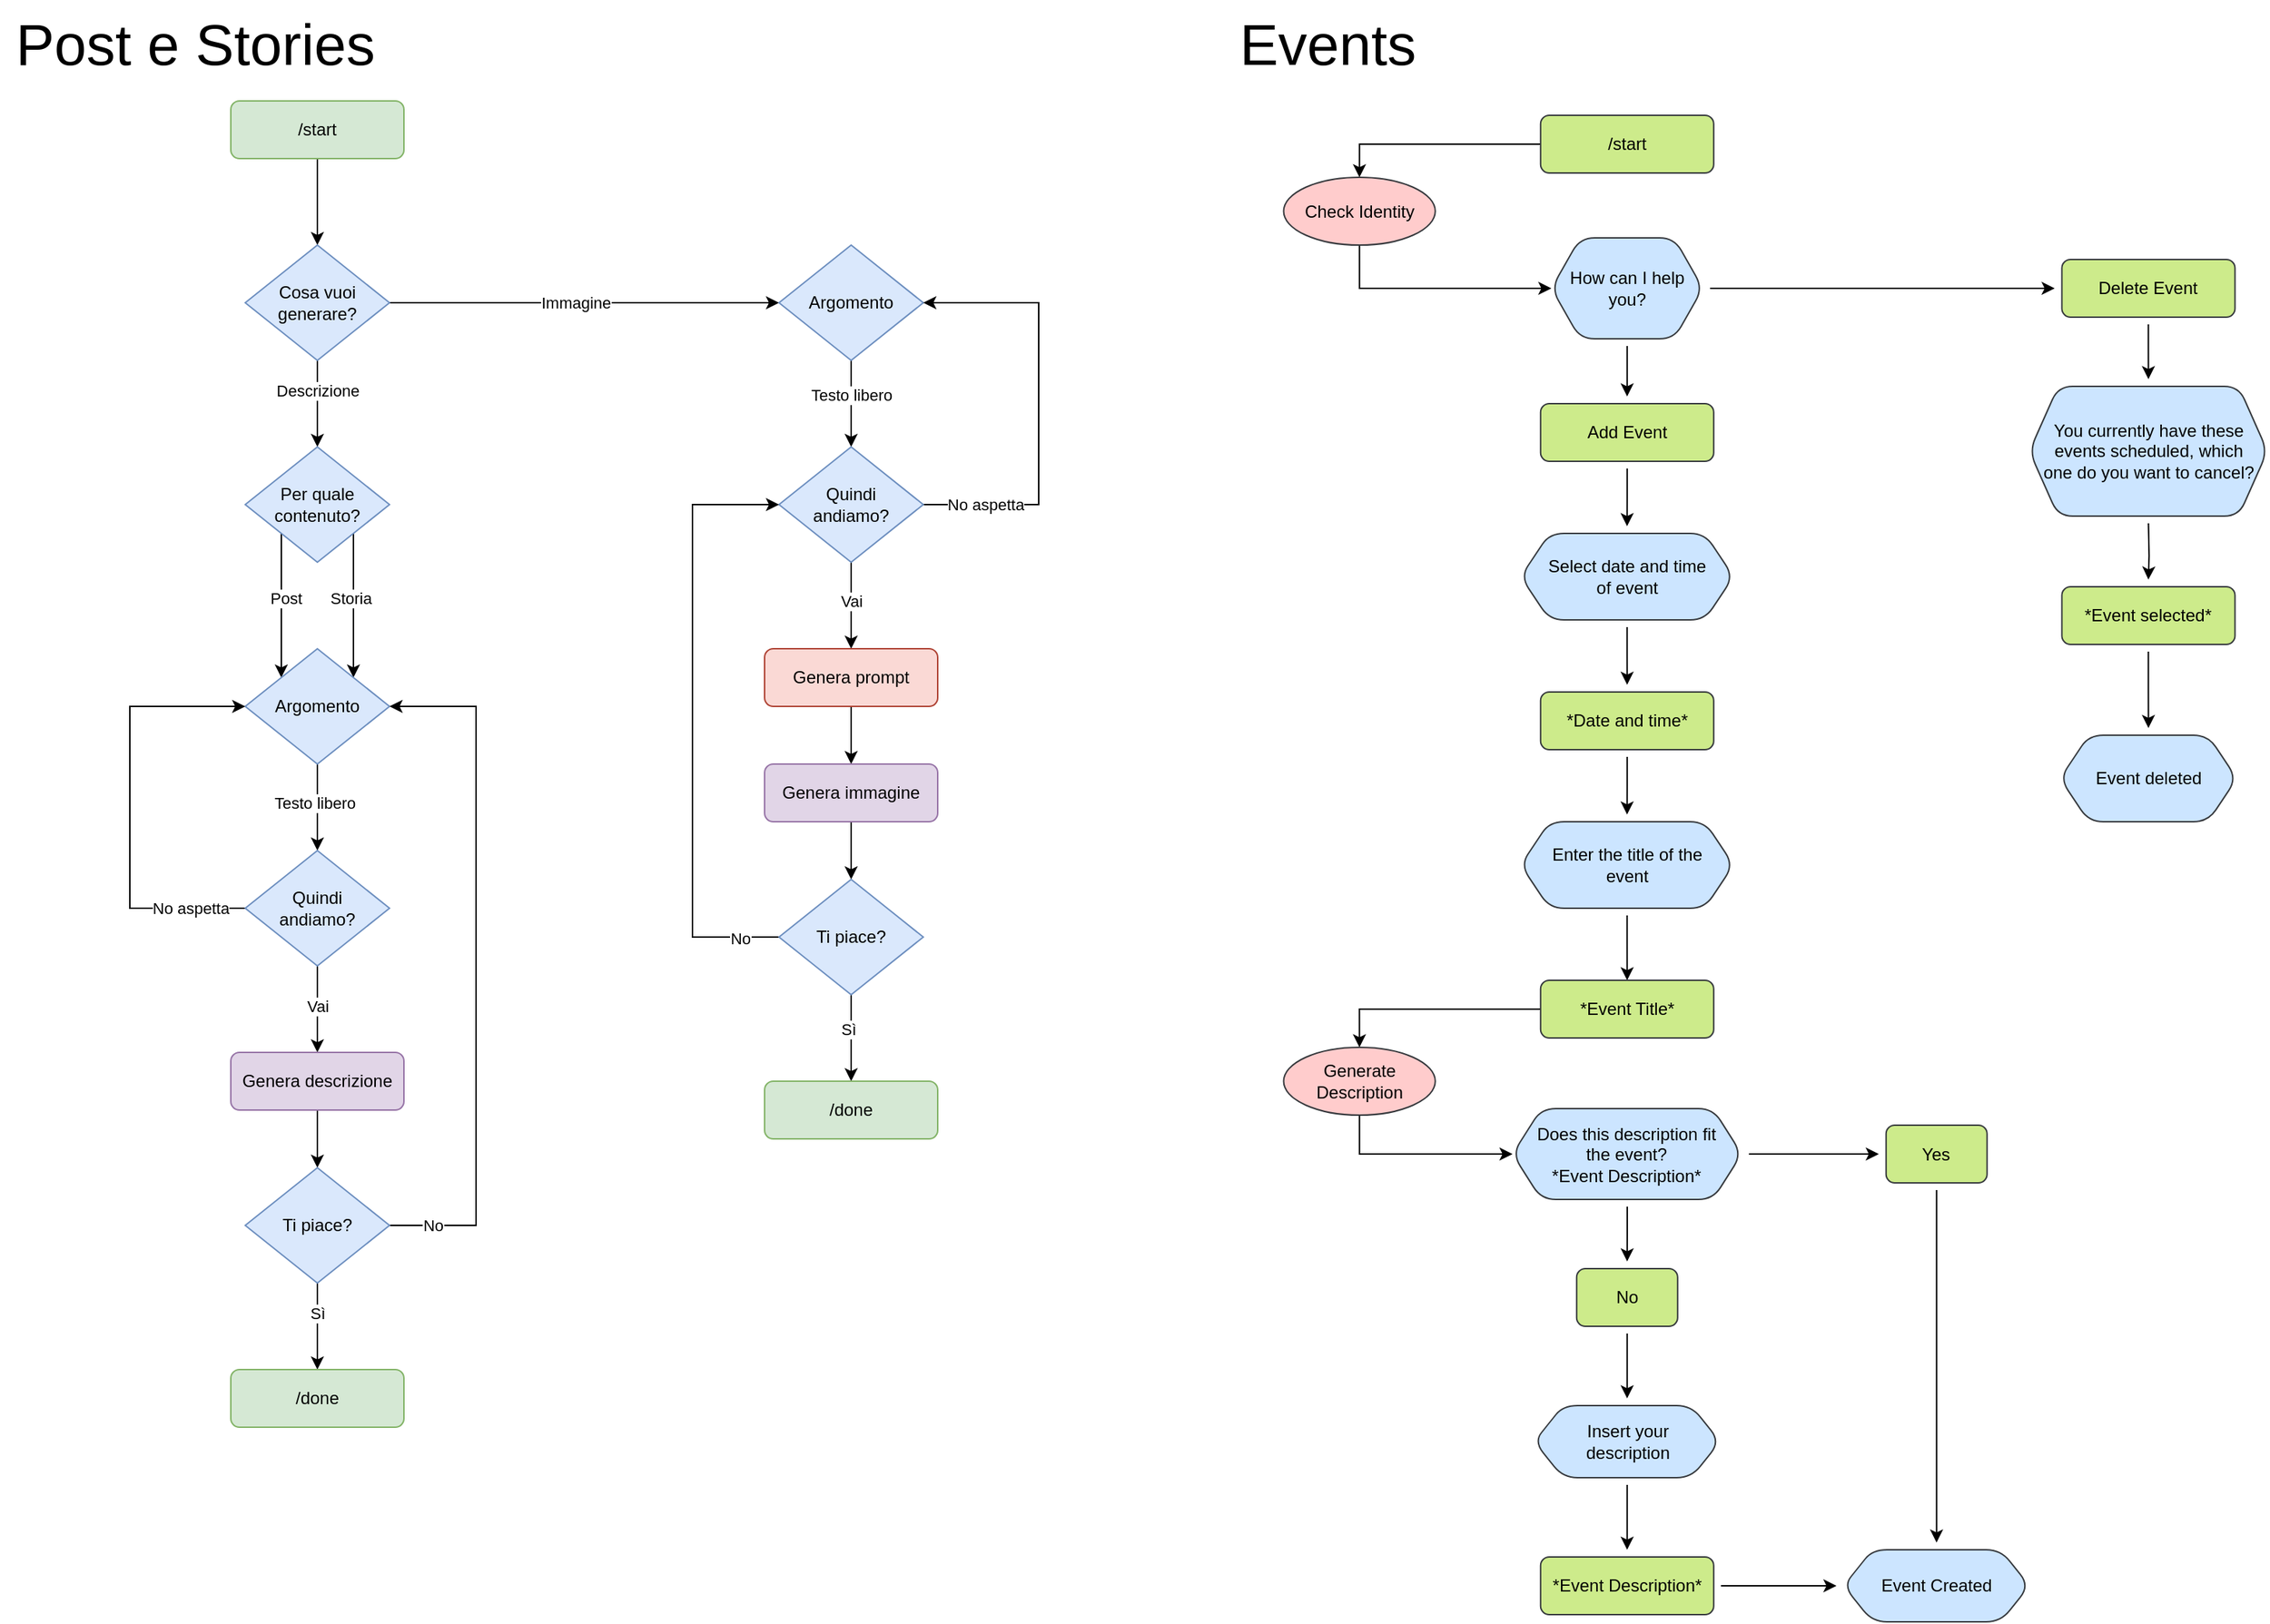 <mxfile version="22.0.3" type="device">
  <diagram id="C5RBs43oDa-KdzZeNtuy" name="Page-1">
    <mxGraphModel dx="2600" dy="1653" grid="1" gridSize="10" guides="1" tooltips="1" connect="1" arrows="1" fold="1" page="1" pageScale="1" pageWidth="827" pageHeight="1169" math="0" shadow="0">
      <root>
        <mxCell id="WIyWlLk6GJQsqaUBKTNV-0" />
        <mxCell id="WIyWlLk6GJQsqaUBKTNV-1" parent="WIyWlLk6GJQsqaUBKTNV-0" />
        <mxCell id="qJ55KxAOVfGeLWlhkWv6-21" style="edgeStyle=orthogonalEdgeStyle;rounded=0;orthogonalLoop=1;jettySize=auto;html=1;entryX=0.5;entryY=0;entryDx=0;entryDy=0;" parent="WIyWlLk6GJQsqaUBKTNV-1" source="WIyWlLk6GJQsqaUBKTNV-3" target="WIyWlLk6GJQsqaUBKTNV-6" edge="1">
          <mxGeometry relative="1" as="geometry" />
        </mxCell>
        <mxCell id="WIyWlLk6GJQsqaUBKTNV-3" value="&lt;font color=&quot;#000000&quot;&gt;/start&lt;/font&gt;" style="rounded=1;whiteSpace=wrap;html=1;fontSize=12;glass=0;strokeWidth=1;shadow=0;fillColor=#d5e8d4;strokeColor=#82b366;" parent="WIyWlLk6GJQsqaUBKTNV-1" vertex="1">
          <mxGeometry x="160" y="80" width="120" height="40" as="geometry" />
        </mxCell>
        <mxCell id="qJ55KxAOVfGeLWlhkWv6-23" style="edgeStyle=orthogonalEdgeStyle;rounded=0;orthogonalLoop=1;jettySize=auto;html=1;entryX=0.5;entryY=0;entryDx=0;entryDy=0;" parent="WIyWlLk6GJQsqaUBKTNV-1" source="WIyWlLk6GJQsqaUBKTNV-6" target="WIyWlLk6GJQsqaUBKTNV-10" edge="1">
          <mxGeometry relative="1" as="geometry" />
        </mxCell>
        <mxCell id="qJ55KxAOVfGeLWlhkWv6-26" value="Descrizione" style="edgeLabel;html=1;align=center;verticalAlign=middle;resizable=0;points=[];" parent="qJ55KxAOVfGeLWlhkWv6-23" vertex="1" connectable="0">
          <mxGeometry x="-0.31" y="-2" relative="1" as="geometry">
            <mxPoint x="2" as="offset" />
          </mxGeometry>
        </mxCell>
        <mxCell id="qJ55KxAOVfGeLWlhkWv6-24" style="edgeStyle=orthogonalEdgeStyle;rounded=0;orthogonalLoop=1;jettySize=auto;html=1;entryX=0;entryY=0.5;entryDx=0;entryDy=0;" parent="WIyWlLk6GJQsqaUBKTNV-1" source="WIyWlLk6GJQsqaUBKTNV-6" target="qJ55KxAOVfGeLWlhkWv6-35" edge="1">
          <mxGeometry relative="1" as="geometry">
            <mxPoint x="320" y="220" as="targetPoint" />
            <Array as="points">
              <mxPoint x="450" y="220" />
            </Array>
          </mxGeometry>
        </mxCell>
        <mxCell id="qJ55KxAOVfGeLWlhkWv6-27" value="Immagine" style="edgeLabel;html=1;align=center;verticalAlign=middle;resizable=0;points=[];" parent="qJ55KxAOVfGeLWlhkWv6-24" vertex="1" connectable="0">
          <mxGeometry x="0.104" y="2" relative="1" as="geometry">
            <mxPoint x="-20" y="2" as="offset" />
          </mxGeometry>
        </mxCell>
        <mxCell id="WIyWlLk6GJQsqaUBKTNV-6" value="&lt;font color=&quot;#000000&quot;&gt;Cosa vuoi generare?&lt;/font&gt;" style="rhombus;whiteSpace=wrap;html=1;shadow=0;fontFamily=Helvetica;fontSize=12;align=center;strokeWidth=1;spacing=6;spacingTop=0;fillColor=#dae8fc;strokeColor=#6c8ebf;" parent="WIyWlLk6GJQsqaUBKTNV-1" vertex="1">
          <mxGeometry x="170" y="180" width="100" height="80" as="geometry" />
        </mxCell>
        <mxCell id="qJ55KxAOVfGeLWlhkWv6-28" style="edgeStyle=orthogonalEdgeStyle;rounded=0;orthogonalLoop=1;jettySize=auto;html=1;exitX=0;exitY=1;exitDx=0;exitDy=0;entryX=0;entryY=0;entryDx=0;entryDy=0;" parent="WIyWlLk6GJQsqaUBKTNV-1" source="WIyWlLk6GJQsqaUBKTNV-10" target="qJ55KxAOVfGeLWlhkWv6-0" edge="1">
          <mxGeometry relative="1" as="geometry" />
        </mxCell>
        <mxCell id="qJ55KxAOVfGeLWlhkWv6-30" value="Post" style="edgeLabel;html=1;align=center;verticalAlign=middle;resizable=0;points=[];" parent="qJ55KxAOVfGeLWlhkWv6-28" vertex="1" connectable="0">
          <mxGeometry x="-0.104" y="3" relative="1" as="geometry">
            <mxPoint as="offset" />
          </mxGeometry>
        </mxCell>
        <mxCell id="qJ55KxAOVfGeLWlhkWv6-29" style="edgeStyle=orthogonalEdgeStyle;rounded=0;orthogonalLoop=1;jettySize=auto;html=1;exitX=1;exitY=1;exitDx=0;exitDy=0;entryX=1;entryY=0;entryDx=0;entryDy=0;" parent="WIyWlLk6GJQsqaUBKTNV-1" source="WIyWlLk6GJQsqaUBKTNV-10" target="qJ55KxAOVfGeLWlhkWv6-0" edge="1">
          <mxGeometry relative="1" as="geometry" />
        </mxCell>
        <mxCell id="qJ55KxAOVfGeLWlhkWv6-31" value="Storia" style="edgeLabel;html=1;align=center;verticalAlign=middle;resizable=0;points=[];" parent="qJ55KxAOVfGeLWlhkWv6-29" vertex="1" connectable="0">
          <mxGeometry x="-0.104" y="-2" relative="1" as="geometry">
            <mxPoint as="offset" />
          </mxGeometry>
        </mxCell>
        <mxCell id="WIyWlLk6GJQsqaUBKTNV-10" value="&lt;font color=&quot;#000000&quot;&gt;Per quale contenuto?&lt;/font&gt;" style="rhombus;whiteSpace=wrap;html=1;shadow=0;fontFamily=Helvetica;fontSize=12;align=center;strokeWidth=1;spacing=6;spacingTop=0;fillColor=#dae8fc;strokeColor=#6c8ebf;" parent="WIyWlLk6GJQsqaUBKTNV-1" vertex="1">
          <mxGeometry x="170" y="320" width="100" height="80" as="geometry" />
        </mxCell>
        <mxCell id="qJ55KxAOVfGeLWlhkWv6-2" style="edgeStyle=orthogonalEdgeStyle;rounded=0;orthogonalLoop=1;jettySize=auto;html=1;entryX=0.5;entryY=0;entryDx=0;entryDy=0;" parent="WIyWlLk6GJQsqaUBKTNV-1" source="qJ55KxAOVfGeLWlhkWv6-0" target="qJ55KxAOVfGeLWlhkWv6-1" edge="1">
          <mxGeometry relative="1" as="geometry" />
        </mxCell>
        <mxCell id="qJ55KxAOVfGeLWlhkWv6-3" value="Testo libero" style="edgeLabel;html=1;align=center;verticalAlign=middle;resizable=0;points=[];" parent="qJ55KxAOVfGeLWlhkWv6-2" vertex="1" connectable="0">
          <mxGeometry x="-0.097" y="-2" relative="1" as="geometry">
            <mxPoint as="offset" />
          </mxGeometry>
        </mxCell>
        <mxCell id="qJ55KxAOVfGeLWlhkWv6-0" value="&lt;font color=&quot;#000000&quot;&gt;Argomento&lt;/font&gt;" style="rhombus;whiteSpace=wrap;html=1;shadow=0;fontFamily=Helvetica;fontSize=12;align=center;strokeWidth=1;spacing=6;spacingTop=0;fillColor=#dae8fc;strokeColor=#6c8ebf;spacingBottom=0;" parent="WIyWlLk6GJQsqaUBKTNV-1" vertex="1">
          <mxGeometry x="170" y="460" width="100" height="80" as="geometry" />
        </mxCell>
        <mxCell id="qJ55KxAOVfGeLWlhkWv6-8" value="" style="edgeStyle=orthogonalEdgeStyle;rounded=0;orthogonalLoop=1;jettySize=auto;html=1;" parent="WIyWlLk6GJQsqaUBKTNV-1" source="qJ55KxAOVfGeLWlhkWv6-1" target="qJ55KxAOVfGeLWlhkWv6-7" edge="1">
          <mxGeometry relative="1" as="geometry" />
        </mxCell>
        <mxCell id="qJ55KxAOVfGeLWlhkWv6-18" value="Vai" style="edgeLabel;html=1;align=center;verticalAlign=middle;resizable=0;points=[];" parent="qJ55KxAOVfGeLWlhkWv6-8" vertex="1" connectable="0">
          <mxGeometry x="-0.076" y="2" relative="1" as="geometry">
            <mxPoint x="-2" as="offset" />
          </mxGeometry>
        </mxCell>
        <mxCell id="qJ55KxAOVfGeLWlhkWv6-19" style="edgeStyle=orthogonalEdgeStyle;rounded=0;orthogonalLoop=1;jettySize=auto;html=1;entryX=0;entryY=0.5;entryDx=0;entryDy=0;" parent="WIyWlLk6GJQsqaUBKTNV-1" source="qJ55KxAOVfGeLWlhkWv6-1" target="qJ55KxAOVfGeLWlhkWv6-0" edge="1">
          <mxGeometry relative="1" as="geometry">
            <mxPoint x="170" y="480" as="targetPoint" />
            <Array as="points">
              <mxPoint x="90" y="640" />
              <mxPoint x="90" y="500" />
            </Array>
          </mxGeometry>
        </mxCell>
        <mxCell id="qJ55KxAOVfGeLWlhkWv6-20" value="No aspetta" style="edgeLabel;html=1;align=center;verticalAlign=middle;resizable=0;points=[];" parent="qJ55KxAOVfGeLWlhkWv6-19" vertex="1" connectable="0">
          <mxGeometry x="-0.692" relative="1" as="geometry">
            <mxPoint x="8" as="offset" />
          </mxGeometry>
        </mxCell>
        <mxCell id="qJ55KxAOVfGeLWlhkWv6-1" value="&lt;font color=&quot;#000000&quot;&gt;Quindi andiamo?&lt;/font&gt;" style="rhombus;whiteSpace=wrap;html=1;shadow=0;fontFamily=Helvetica;fontSize=12;align=center;strokeWidth=1;spacing=6;spacingTop=0;fillColor=#dae8fc;strokeColor=#6c8ebf;" parent="WIyWlLk6GJQsqaUBKTNV-1" vertex="1">
          <mxGeometry x="170" y="600" width="100" height="80" as="geometry" />
        </mxCell>
        <mxCell id="qJ55KxAOVfGeLWlhkWv6-10" value="" style="edgeStyle=orthogonalEdgeStyle;rounded=0;orthogonalLoop=1;jettySize=auto;html=1;entryX=0.5;entryY=0;entryDx=0;entryDy=0;entryPerimeter=0;" parent="WIyWlLk6GJQsqaUBKTNV-1" source="qJ55KxAOVfGeLWlhkWv6-7" target="qJ55KxAOVfGeLWlhkWv6-11" edge="1">
          <mxGeometry relative="1" as="geometry">
            <mxPoint x="220" y="875" as="targetPoint" />
          </mxGeometry>
        </mxCell>
        <mxCell id="qJ55KxAOVfGeLWlhkWv6-7" value="&lt;font style=&quot;&quot; color=&quot;#000000&quot;&gt;Genera descrizione&lt;/font&gt;" style="rounded=1;whiteSpace=wrap;html=1;shadow=0;strokeWidth=1;spacing=6;spacingTop=0;fillColor=#e1d5e7;strokeColor=#9673a6;" parent="WIyWlLk6GJQsqaUBKTNV-1" vertex="1">
          <mxGeometry x="160" y="740" width="120" height="40" as="geometry" />
        </mxCell>
        <mxCell id="qJ55KxAOVfGeLWlhkWv6-15" value="" style="edgeStyle=orthogonalEdgeStyle;rounded=0;orthogonalLoop=1;jettySize=auto;html=1;entryX=0.5;entryY=0;entryDx=0;entryDy=0;" parent="WIyWlLk6GJQsqaUBKTNV-1" source="qJ55KxAOVfGeLWlhkWv6-11" target="qJ55KxAOVfGeLWlhkWv6-16" edge="1">
          <mxGeometry relative="1" as="geometry">
            <mxPoint x="220" y="1050" as="targetPoint" />
          </mxGeometry>
        </mxCell>
        <mxCell id="qJ55KxAOVfGeLWlhkWv6-17" value="Sì" style="edgeLabel;html=1;align=center;verticalAlign=middle;resizable=0;points=[];" parent="qJ55KxAOVfGeLWlhkWv6-15" vertex="1" connectable="0">
          <mxGeometry x="-0.297" relative="1" as="geometry">
            <mxPoint as="offset" />
          </mxGeometry>
        </mxCell>
        <mxCell id="qJ55KxAOVfGeLWlhkWv6-32" style="edgeStyle=orthogonalEdgeStyle;rounded=0;orthogonalLoop=1;jettySize=auto;html=1;entryX=1;entryY=0.5;entryDx=0;entryDy=0;" parent="WIyWlLk6GJQsqaUBKTNV-1" source="qJ55KxAOVfGeLWlhkWv6-11" target="qJ55KxAOVfGeLWlhkWv6-0" edge="1">
          <mxGeometry relative="1" as="geometry">
            <Array as="points">
              <mxPoint x="330" y="860" />
              <mxPoint x="330" y="500" />
            </Array>
          </mxGeometry>
        </mxCell>
        <mxCell id="qJ55KxAOVfGeLWlhkWv6-33" value="No" style="edgeLabel;html=1;align=center;verticalAlign=middle;resizable=0;points=[];" parent="qJ55KxAOVfGeLWlhkWv6-32" vertex="1" connectable="0">
          <mxGeometry x="-0.86" y="-1" relative="1" as="geometry">
            <mxPoint x="-4" y="-1" as="offset" />
          </mxGeometry>
        </mxCell>
        <mxCell id="qJ55KxAOVfGeLWlhkWv6-11" value="&lt;font color=&quot;#000000&quot;&gt;Ti piace?&lt;/font&gt;" style="rhombus;whiteSpace=wrap;html=1;shadow=0;fontFamily=Helvetica;fontSize=12;align=center;strokeWidth=1;spacing=6;spacingTop=0;fillColor=#dae8fc;strokeColor=#6c8ebf;" parent="WIyWlLk6GJQsqaUBKTNV-1" vertex="1">
          <mxGeometry x="170" y="820" width="100" height="80" as="geometry" />
        </mxCell>
        <mxCell id="qJ55KxAOVfGeLWlhkWv6-16" value="&lt;font color=&quot;#000000&quot;&gt;/done&lt;/font&gt;" style="rounded=1;whiteSpace=wrap;html=1;shadow=0;strokeWidth=1;spacing=6;spacingTop=0;fillColor=#d5e8d4;strokeColor=#82b366;" parent="WIyWlLk6GJQsqaUBKTNV-1" vertex="1">
          <mxGeometry x="160" y="960" width="120" height="40" as="geometry" />
        </mxCell>
        <mxCell id="qJ55KxAOVfGeLWlhkWv6-39" style="edgeStyle=orthogonalEdgeStyle;rounded=0;orthogonalLoop=1;jettySize=auto;html=1;entryX=0.5;entryY=0;entryDx=0;entryDy=0;" parent="WIyWlLk6GJQsqaUBKTNV-1" source="qJ55KxAOVfGeLWlhkWv6-35" target="qJ55KxAOVfGeLWlhkWv6-37" edge="1">
          <mxGeometry relative="1" as="geometry" />
        </mxCell>
        <mxCell id="qJ55KxAOVfGeLWlhkWv6-40" value="Testo libero" style="edgeLabel;html=1;align=center;verticalAlign=middle;resizable=0;points=[];" parent="qJ55KxAOVfGeLWlhkWv6-39" vertex="1" connectable="0">
          <mxGeometry x="-0.211" y="-4" relative="1" as="geometry">
            <mxPoint x="4" as="offset" />
          </mxGeometry>
        </mxCell>
        <mxCell id="qJ55KxAOVfGeLWlhkWv6-35" value="&lt;font color=&quot;#000000&quot;&gt;Argomento&lt;/font&gt;" style="rhombus;whiteSpace=wrap;html=1;shadow=0;fontFamily=Helvetica;fontSize=12;align=center;strokeWidth=1;spacing=6;spacingTop=0;fillColor=#dae8fc;strokeColor=#6c8ebf;" parent="WIyWlLk6GJQsqaUBKTNV-1" vertex="1">
          <mxGeometry x="540" y="180" width="100" height="80" as="geometry" />
        </mxCell>
        <mxCell id="qJ55KxAOVfGeLWlhkWv6-41" style="edgeStyle=orthogonalEdgeStyle;rounded=0;orthogonalLoop=1;jettySize=auto;html=1;entryX=0.5;entryY=0;entryDx=0;entryDy=0;labelBackgroundColor=none;" parent="WIyWlLk6GJQsqaUBKTNV-1" source="qJ55KxAOVfGeLWlhkWv6-37" target="qJ55KxAOVfGeLWlhkWv6-38" edge="1">
          <mxGeometry relative="1" as="geometry" />
        </mxCell>
        <mxCell id="qJ55KxAOVfGeLWlhkWv6-42" value="Vai" style="edgeLabel;html=1;align=center;verticalAlign=middle;resizable=0;points=[];" parent="qJ55KxAOVfGeLWlhkWv6-41" vertex="1" connectable="0">
          <mxGeometry x="-0.12" y="1" relative="1" as="geometry">
            <mxPoint x="-1" as="offset" />
          </mxGeometry>
        </mxCell>
        <mxCell id="qJ55KxAOVfGeLWlhkWv6-43" style="edgeStyle=orthogonalEdgeStyle;rounded=0;orthogonalLoop=1;jettySize=auto;html=1;entryX=1;entryY=0.5;entryDx=0;entryDy=0;exitX=1;exitY=0.5;exitDx=0;exitDy=0;" parent="WIyWlLk6GJQsqaUBKTNV-1" source="qJ55KxAOVfGeLWlhkWv6-37" target="qJ55KxAOVfGeLWlhkWv6-35" edge="1">
          <mxGeometry relative="1" as="geometry">
            <Array as="points">
              <mxPoint x="720" y="360" />
              <mxPoint x="720" y="220" />
            </Array>
          </mxGeometry>
        </mxCell>
        <mxCell id="qJ55KxAOVfGeLWlhkWv6-44" value="No aspetta" style="edgeLabel;html=1;align=center;verticalAlign=middle;resizable=0;points=[];" parent="qJ55KxAOVfGeLWlhkWv6-43" vertex="1" connectable="0">
          <mxGeometry x="-0.787" y="-2" relative="1" as="geometry">
            <mxPoint x="11" y="-2" as="offset" />
          </mxGeometry>
        </mxCell>
        <mxCell id="qJ55KxAOVfGeLWlhkWv6-37" value="&lt;font color=&quot;#000000&quot;&gt;Quindi andiamo?&lt;/font&gt;" style="rhombus;whiteSpace=wrap;html=1;shadow=0;fontFamily=Helvetica;fontSize=12;align=center;strokeWidth=1;spacing=6;spacingTop=0;fillColor=#dae8fc;strokeColor=#6c8ebf;" parent="WIyWlLk6GJQsqaUBKTNV-1" vertex="1">
          <mxGeometry x="540" y="320" width="100" height="80" as="geometry" />
        </mxCell>
        <mxCell id="qJ55KxAOVfGeLWlhkWv6-46" style="edgeStyle=orthogonalEdgeStyle;rounded=0;orthogonalLoop=1;jettySize=auto;html=1;entryX=0.5;entryY=0;entryDx=0;entryDy=0;" parent="WIyWlLk6GJQsqaUBKTNV-1" source="qJ55KxAOVfGeLWlhkWv6-38" target="qJ55KxAOVfGeLWlhkWv6-45" edge="1">
          <mxGeometry relative="1" as="geometry" />
        </mxCell>
        <mxCell id="qJ55KxAOVfGeLWlhkWv6-38" value="&lt;font color=&quot;#000000&quot;&gt;Genera prompt&lt;/font&gt;" style="rounded=1;whiteSpace=wrap;html=1;shadow=0;strokeWidth=1;spacing=6;spacingTop=0;fillColor=#fad9d5;strokeColor=#ae4132;" parent="WIyWlLk6GJQsqaUBKTNV-1" vertex="1">
          <mxGeometry x="530" y="460" width="120" height="40" as="geometry" />
        </mxCell>
        <mxCell id="qJ55KxAOVfGeLWlhkWv6-51" style="edgeStyle=orthogonalEdgeStyle;rounded=0;orthogonalLoop=1;jettySize=auto;html=1;" parent="WIyWlLk6GJQsqaUBKTNV-1" source="qJ55KxAOVfGeLWlhkWv6-45" target="qJ55KxAOVfGeLWlhkWv6-49" edge="1">
          <mxGeometry relative="1" as="geometry" />
        </mxCell>
        <mxCell id="qJ55KxAOVfGeLWlhkWv6-45" value="&lt;font color=&quot;#000000&quot;&gt;Genera immagine&lt;/font&gt;" style="rounded=1;whiteSpace=wrap;html=1;shadow=0;strokeWidth=1;spacing=6;spacingTop=0;fillColor=#e1d5e7;strokeColor=#9673a6;" parent="WIyWlLk6GJQsqaUBKTNV-1" vertex="1">
          <mxGeometry x="530" y="540" width="120" height="40" as="geometry" />
        </mxCell>
        <mxCell id="qJ55KxAOVfGeLWlhkWv6-52" style="edgeStyle=orthogonalEdgeStyle;rounded=0;orthogonalLoop=1;jettySize=auto;html=1;" parent="WIyWlLk6GJQsqaUBKTNV-1" source="qJ55KxAOVfGeLWlhkWv6-49" target="qJ55KxAOVfGeLWlhkWv6-50" edge="1">
          <mxGeometry relative="1" as="geometry" />
        </mxCell>
        <mxCell id="qJ55KxAOVfGeLWlhkWv6-53" value="Sì" style="edgeLabel;html=1;align=center;verticalAlign=middle;resizable=0;points=[];" parent="qJ55KxAOVfGeLWlhkWv6-52" vertex="1" connectable="0">
          <mxGeometry x="-0.2" y="-2" relative="1" as="geometry">
            <mxPoint as="offset" />
          </mxGeometry>
        </mxCell>
        <mxCell id="qJ55KxAOVfGeLWlhkWv6-56" style="edgeStyle=orthogonalEdgeStyle;rounded=0;orthogonalLoop=1;jettySize=auto;html=1;exitX=0;exitY=0.5;exitDx=0;exitDy=0;" parent="WIyWlLk6GJQsqaUBKTNV-1" source="qJ55KxAOVfGeLWlhkWv6-49" edge="1">
          <mxGeometry relative="1" as="geometry">
            <mxPoint x="565" y="660" as="sourcePoint" />
            <mxPoint x="540" y="360" as="targetPoint" />
            <Array as="points">
              <mxPoint x="480" y="660" />
              <mxPoint x="480" y="360" />
            </Array>
          </mxGeometry>
        </mxCell>
        <mxCell id="qJ55KxAOVfGeLWlhkWv6-57" value="No" style="edgeLabel;html=1;align=center;verticalAlign=middle;resizable=0;points=[];" parent="qJ55KxAOVfGeLWlhkWv6-56" vertex="1" connectable="0">
          <mxGeometry x="-0.869" y="1" relative="1" as="geometry">
            <mxPoint as="offset" />
          </mxGeometry>
        </mxCell>
        <mxCell id="qJ55KxAOVfGeLWlhkWv6-49" value="&lt;font color=&quot;#000000&quot;&gt;Ti piace?&lt;/font&gt;" style="rhombus;whiteSpace=wrap;html=1;shadow=0;fontFamily=Helvetica;fontSize=12;align=center;strokeWidth=1;spacing=6;spacingTop=0;fillColor=#dae8fc;strokeColor=#6c8ebf;" parent="WIyWlLk6GJQsqaUBKTNV-1" vertex="1">
          <mxGeometry x="540" y="620" width="100" height="80" as="geometry" />
        </mxCell>
        <mxCell id="qJ55KxAOVfGeLWlhkWv6-50" value="&lt;font color=&quot;#000000&quot;&gt;/done&lt;/font&gt;" style="rounded=1;whiteSpace=wrap;html=1;shadow=0;strokeWidth=1;spacing=6;spacingTop=0;fillColor=#d5e8d4;strokeColor=#82b366;" parent="WIyWlLk6GJQsqaUBKTNV-1" vertex="1">
          <mxGeometry x="530" y="760" width="120" height="40" as="geometry" />
        </mxCell>
        <mxCell id="T9v21feh1WhbZY_VNtWD-3" style="edgeStyle=orthogonalEdgeStyle;rounded=0;orthogonalLoop=1;jettySize=auto;html=1;fontFamily=Helvetica;fontSize=12;fontColor=default;" edge="1" parent="WIyWlLk6GJQsqaUBKTNV-1" source="lgyEKKEkJzjPW6BlRHmk-1" target="T9v21feh1WhbZY_VNtWD-0">
          <mxGeometry relative="1" as="geometry" />
        </mxCell>
        <mxCell id="lgyEKKEkJzjPW6BlRHmk-1" value="&lt;font color=&quot;#000000&quot;&gt;/start&lt;/font&gt;" style="rounded=1;whiteSpace=wrap;html=1;fontSize=12;glass=0;strokeWidth=1;shadow=0;fillColor=#cdeb8b;strokeColor=#36393d;" parent="WIyWlLk6GJQsqaUBKTNV-1" vertex="1">
          <mxGeometry x="1067.89" y="90" width="120" height="40" as="geometry" />
        </mxCell>
        <mxCell id="lgyEKKEkJzjPW6BlRHmk-46" value="&lt;font style=&quot;font-size: 40px;&quot;&gt;Post e Stories&lt;/font&gt;" style="text;html=1;align=center;verticalAlign=middle;resizable=0;points=[];autosize=1;fontSize=11;fontFamily=Helvetica;" parent="WIyWlLk6GJQsqaUBKTNV-1" vertex="1">
          <mxGeometry y="10" width="270" height="60" as="geometry" />
        </mxCell>
        <mxCell id="lgyEKKEkJzjPW6BlRHmk-47" value="&lt;font style=&quot;font-size: 40px;&quot;&gt;Events&lt;/font&gt;" style="text;html=1;align=center;verticalAlign=middle;resizable=0;points=[];autosize=1;fontSize=11;fontFamily=Helvetica;" parent="WIyWlLk6GJQsqaUBKTNV-1" vertex="1">
          <mxGeometry x="844.89" y="10" width="150" height="60" as="geometry" />
        </mxCell>
        <mxCell id="lgyEKKEkJzjPW6BlRHmk-67" style="edgeStyle=orthogonalEdgeStyle;shape=connector;rounded=0;orthogonalLoop=1;jettySize=auto;html=1;labelBackgroundColor=default;strokeColor=default;align=center;verticalAlign=middle;fontFamily=Helvetica;fontSize=12;fontColor=default;endArrow=classic;sourcePerimeterSpacing=5;targetPerimeterSpacing=5;" parent="WIyWlLk6GJQsqaUBKTNV-1" source="lgyEKKEkJzjPW6BlRHmk-50" target="lgyEKKEkJzjPW6BlRHmk-66" edge="1">
          <mxGeometry relative="1" as="geometry" />
        </mxCell>
        <mxCell id="lgyEKKEkJzjPW6BlRHmk-50" value="&lt;font color=&quot;#000000&quot;&gt;Add Event&lt;/font&gt;" style="rounded=1;whiteSpace=wrap;html=1;shadow=0;glass=0;strokeColor=#36393d;strokeWidth=1;align=center;verticalAlign=middle;fontFamily=Helvetica;fontSize=12;fillColor=#cdeb8b;" parent="WIyWlLk6GJQsqaUBKTNV-1" vertex="1">
          <mxGeometry x="1067.89" y="290" width="120" height="40" as="geometry" />
        </mxCell>
        <mxCell id="lgyEKKEkJzjPW6BlRHmk-61" style="edgeStyle=orthogonalEdgeStyle;shape=connector;rounded=0;orthogonalLoop=1;jettySize=auto;html=1;labelBackgroundColor=default;strokeColor=default;align=center;verticalAlign=middle;fontFamily=Helvetica;fontSize=11;fontColor=default;endArrow=classic;sourcePerimeterSpacing=5;targetPerimeterSpacing=5;" parent="WIyWlLk6GJQsqaUBKTNV-1" source="lgyEKKEkJzjPW6BlRHmk-51" edge="1">
          <mxGeometry relative="1" as="geometry">
            <mxPoint x="1489.24" y="273" as="targetPoint" />
          </mxGeometry>
        </mxCell>
        <mxCell id="lgyEKKEkJzjPW6BlRHmk-51" value="&lt;font color=&quot;#000000&quot;&gt;Delete Event&lt;/font&gt;" style="rounded=1;whiteSpace=wrap;html=1;shadow=0;glass=0;strokeColor=#36393d;strokeWidth=1;align=center;verticalAlign=middle;fontFamily=Helvetica;fontSize=12;fillColor=#cdeb8b;" parent="WIyWlLk6GJQsqaUBKTNV-1" vertex="1">
          <mxGeometry x="1429.24" y="190" width="120" height="40" as="geometry" />
        </mxCell>
        <mxCell id="lgyEKKEkJzjPW6BlRHmk-63" style="edgeStyle=orthogonalEdgeStyle;shape=connector;rounded=0;orthogonalLoop=1;jettySize=auto;html=1;labelBackgroundColor=default;strokeColor=default;align=center;verticalAlign=middle;fontFamily=Helvetica;fontSize=12;fontColor=default;endArrow=classic;sourcePerimeterSpacing=5;targetPerimeterSpacing=5;" parent="WIyWlLk6GJQsqaUBKTNV-1" target="lgyEKKEkJzjPW6BlRHmk-62" edge="1">
          <mxGeometry relative="1" as="geometry">
            <mxPoint x="1489.24" y="373" as="sourcePoint" />
          </mxGeometry>
        </mxCell>
        <mxCell id="lgyEKKEkJzjPW6BlRHmk-55" value="&lt;font color=&quot;#000000&quot;&gt;You currently have these events scheduled, which one do you want to cancel?&lt;/font&gt;" style="shape=hexagon;perimeter=hexagonPerimeter2;whiteSpace=wrap;html=1;fixedSize=1;rounded=1;shadow=0;glass=0;strokeColor=#36393d;strokeWidth=1;align=center;verticalAlign=middle;fontFamily=Helvetica;fontSize=12;fillColor=#cce5ff;spacingLeft=5;spacingRight=5;" parent="WIyWlLk6GJQsqaUBKTNV-1" vertex="1">
          <mxGeometry x="1406.74" y="278" width="165" height="90" as="geometry" />
        </mxCell>
        <mxCell id="lgyEKKEkJzjPW6BlRHmk-59" style="edgeStyle=orthogonalEdgeStyle;shape=connector;rounded=0;orthogonalLoop=1;jettySize=auto;html=1;labelBackgroundColor=default;strokeColor=default;align=center;verticalAlign=middle;fontFamily=Helvetica;fontSize=11;fontColor=default;endArrow=classic;sourcePerimeterSpacing=5;targetPerimeterSpacing=5;" parent="WIyWlLk6GJQsqaUBKTNV-1" source="lgyEKKEkJzjPW6BlRHmk-57" target="lgyEKKEkJzjPW6BlRHmk-51" edge="1">
          <mxGeometry relative="1" as="geometry" />
        </mxCell>
        <mxCell id="lgyEKKEkJzjPW6BlRHmk-60" style="edgeStyle=orthogonalEdgeStyle;shape=connector;rounded=0;orthogonalLoop=1;jettySize=auto;html=1;labelBackgroundColor=default;strokeColor=default;align=center;verticalAlign=middle;fontFamily=Helvetica;fontSize=11;fontColor=default;endArrow=classic;sourcePerimeterSpacing=5;targetPerimeterSpacing=5;" parent="WIyWlLk6GJQsqaUBKTNV-1" source="lgyEKKEkJzjPW6BlRHmk-57" target="lgyEKKEkJzjPW6BlRHmk-50" edge="1">
          <mxGeometry relative="1" as="geometry" />
        </mxCell>
        <mxCell id="lgyEKKEkJzjPW6BlRHmk-57" value="&lt;font color=&quot;#000000&quot;&gt;How can I help you?&lt;/font&gt;" style="shape=hexagon;perimeter=hexagonPerimeter2;whiteSpace=wrap;html=1;fixedSize=1;rounded=1;shadow=0;glass=0;strokeColor=#36393d;strokeWidth=1;align=center;verticalAlign=middle;fontFamily=Helvetica;fontSize=12;fillColor=#cce5ff;spacingLeft=5;spacingRight=4;aspect=fixed;" parent="WIyWlLk6GJQsqaUBKTNV-1" vertex="1">
          <mxGeometry x="1075.39" y="175" width="105" height="70" as="geometry" />
        </mxCell>
        <mxCell id="lgyEKKEkJzjPW6BlRHmk-65" style="edgeStyle=orthogonalEdgeStyle;shape=connector;rounded=0;orthogonalLoop=1;jettySize=auto;html=1;labelBackgroundColor=default;strokeColor=default;align=center;verticalAlign=middle;fontFamily=Helvetica;fontSize=12;fontColor=default;endArrow=classic;sourcePerimeterSpacing=5;targetPerimeterSpacing=5;" parent="WIyWlLk6GJQsqaUBKTNV-1" source="lgyEKKEkJzjPW6BlRHmk-62" target="lgyEKKEkJzjPW6BlRHmk-64" edge="1">
          <mxGeometry relative="1" as="geometry" />
        </mxCell>
        <mxCell id="lgyEKKEkJzjPW6BlRHmk-62" value="&lt;font color=&quot;#000000&quot;&gt;*Event selected*&lt;/font&gt;" style="rounded=1;whiteSpace=wrap;html=1;shadow=0;glass=0;strokeColor=#36393d;strokeWidth=1;align=center;verticalAlign=middle;fontFamily=Helvetica;fontSize=12;fillColor=#cdeb8b;" parent="WIyWlLk6GJQsqaUBKTNV-1" vertex="1">
          <mxGeometry x="1429.24" y="417" width="120" height="40" as="geometry" />
        </mxCell>
        <mxCell id="lgyEKKEkJzjPW6BlRHmk-64" value="&lt;font color=&quot;#000000&quot;&gt;Event deleted&lt;/font&gt;" style="shape=hexagon;perimeter=hexagonPerimeter2;whiteSpace=wrap;html=1;fixedSize=1;rounded=1;shadow=0;glass=0;strokeColor=#36393d;strokeWidth=1;align=center;verticalAlign=middle;fontFamily=Helvetica;fontSize=12;fillColor=#cce5ff;spacingLeft=5;spacingRight=5;" parent="WIyWlLk6GJQsqaUBKTNV-1" vertex="1">
          <mxGeometry x="1427.99" y="520" width="122.5" height="60" as="geometry" />
        </mxCell>
        <mxCell id="lgyEKKEkJzjPW6BlRHmk-71" style="edgeStyle=orthogonalEdgeStyle;shape=connector;rounded=0;orthogonalLoop=1;jettySize=auto;html=1;labelBackgroundColor=default;strokeColor=default;align=center;verticalAlign=middle;fontFamily=Helvetica;fontSize=12;fontColor=default;endArrow=classic;sourcePerimeterSpacing=5;targetPerimeterSpacing=5;" parent="WIyWlLk6GJQsqaUBKTNV-1" source="lgyEKKEkJzjPW6BlRHmk-66" target="lgyEKKEkJzjPW6BlRHmk-69" edge="1">
          <mxGeometry relative="1" as="geometry" />
        </mxCell>
        <mxCell id="lgyEKKEkJzjPW6BlRHmk-66" value="&lt;font color=&quot;#000000&quot;&gt;Select date and time of event&lt;/font&gt;" style="shape=hexagon;perimeter=hexagonPerimeter2;whiteSpace=wrap;html=1;fixedSize=1;rounded=1;shadow=0;glass=0;strokeColor=#36393d;strokeWidth=1;align=center;verticalAlign=middle;fontFamily=Helvetica;fontSize=12;fillColor=#cce5ff;spacingLeft=15;spacingRight=15;" parent="WIyWlLk6GJQsqaUBKTNV-1" vertex="1">
          <mxGeometry x="1054.14" y="380" width="147.5" height="60" as="geometry" />
        </mxCell>
        <mxCell id="lgyEKKEkJzjPW6BlRHmk-68" style="edgeStyle=orthogonalEdgeStyle;shape=connector;rounded=0;orthogonalLoop=1;jettySize=auto;html=1;labelBackgroundColor=default;strokeColor=default;align=center;verticalAlign=middle;fontFamily=Helvetica;fontSize=12;fontColor=default;endArrow=classic;sourcePerimeterSpacing=5;targetPerimeterSpacing=5;" parent="WIyWlLk6GJQsqaUBKTNV-1" source="lgyEKKEkJzjPW6BlRHmk-69" target="lgyEKKEkJzjPW6BlRHmk-70" edge="1">
          <mxGeometry relative="1" as="geometry" />
        </mxCell>
        <mxCell id="lgyEKKEkJzjPW6BlRHmk-69" value="&lt;font color=&quot;#000000&quot;&gt;*Date and time*&lt;/font&gt;" style="rounded=1;whiteSpace=wrap;html=1;shadow=0;glass=0;strokeColor=#36393d;strokeWidth=1;align=center;verticalAlign=middle;fontFamily=Helvetica;fontSize=12;fillColor=#cdeb8b;" parent="WIyWlLk6GJQsqaUBKTNV-1" vertex="1">
          <mxGeometry x="1067.89" y="490" width="120" height="40" as="geometry" />
        </mxCell>
        <mxCell id="lgyEKKEkJzjPW6BlRHmk-76" style="edgeStyle=orthogonalEdgeStyle;shape=connector;rounded=0;orthogonalLoop=1;jettySize=auto;html=1;entryX=0.5;entryY=0;entryDx=0;entryDy=0;labelBackgroundColor=default;strokeColor=default;align=center;verticalAlign=middle;fontFamily=Helvetica;fontSize=12;fontColor=default;endArrow=classic;sourcePerimeterSpacing=5;targetPerimeterSpacing=5;" parent="WIyWlLk6GJQsqaUBKTNV-1" source="lgyEKKEkJzjPW6BlRHmk-70" target="lgyEKKEkJzjPW6BlRHmk-74" edge="1">
          <mxGeometry relative="1" as="geometry" />
        </mxCell>
        <mxCell id="lgyEKKEkJzjPW6BlRHmk-70" value="&lt;font color=&quot;#000000&quot;&gt;Enter the title of the event&lt;/font&gt;" style="shape=hexagon;perimeter=hexagonPerimeter2;whiteSpace=wrap;html=1;fixedSize=1;rounded=1;shadow=0;glass=0;strokeColor=#36393d;strokeWidth=1;align=center;verticalAlign=middle;fontFamily=Helvetica;fontSize=12;fillColor=#cce5ff;spacingLeft=5;spacingRight=5;" parent="WIyWlLk6GJQsqaUBKTNV-1" vertex="1">
          <mxGeometry x="1054.14" y="580" width="147.5" height="60" as="geometry" />
        </mxCell>
        <mxCell id="T9v21feh1WhbZY_VNtWD-7" style="edgeStyle=orthogonalEdgeStyle;rounded=0;orthogonalLoop=1;jettySize=auto;html=1;entryX=0.5;entryY=0;entryDx=0;entryDy=0;fontFamily=Helvetica;fontSize=12;fontColor=default;" edge="1" parent="WIyWlLk6GJQsqaUBKTNV-1" source="lgyEKKEkJzjPW6BlRHmk-74" target="T9v21feh1WhbZY_VNtWD-6">
          <mxGeometry relative="1" as="geometry" />
        </mxCell>
        <mxCell id="lgyEKKEkJzjPW6BlRHmk-74" value="&lt;font color=&quot;#000000&quot;&gt;*Event Title*&lt;/font&gt;" style="rounded=1;whiteSpace=wrap;html=1;shadow=0;glass=0;strokeColor=#36393d;strokeWidth=1;align=center;verticalAlign=middle;fontFamily=Helvetica;fontSize=12;fillColor=#cdeb8b;" parent="WIyWlLk6GJQsqaUBKTNV-1" vertex="1">
          <mxGeometry x="1067.89" y="690" width="120" height="40" as="geometry" />
        </mxCell>
        <mxCell id="lgyEKKEkJzjPW6BlRHmk-84" style="edgeStyle=orthogonalEdgeStyle;shape=connector;rounded=0;orthogonalLoop=1;jettySize=auto;html=1;labelBackgroundColor=default;strokeColor=default;align=center;verticalAlign=middle;fontFamily=Helvetica;fontSize=12;fontColor=default;endArrow=classic;sourcePerimeterSpacing=5;targetPerimeterSpacing=5;" parent="WIyWlLk6GJQsqaUBKTNV-1" source="lgyEKKEkJzjPW6BlRHmk-75" target="lgyEKKEkJzjPW6BlRHmk-83" edge="1">
          <mxGeometry relative="1" as="geometry" />
        </mxCell>
        <mxCell id="lgyEKKEkJzjPW6BlRHmk-93" style="edgeStyle=orthogonalEdgeStyle;shape=connector;rounded=0;orthogonalLoop=1;jettySize=auto;html=1;labelBackgroundColor=default;strokeColor=default;align=center;verticalAlign=middle;fontFamily=Helvetica;fontSize=12;fontColor=default;endArrow=classic;sourcePerimeterSpacing=5;targetPerimeterSpacing=5;" parent="WIyWlLk6GJQsqaUBKTNV-1" source="lgyEKKEkJzjPW6BlRHmk-75" target="lgyEKKEkJzjPW6BlRHmk-82" edge="1">
          <mxGeometry relative="1" as="geometry" />
        </mxCell>
        <mxCell id="lgyEKKEkJzjPW6BlRHmk-75" value="&lt;font color=&quot;#000000&quot;&gt;&lt;div&gt;Does this description fit the event?&lt;/div&gt;&lt;div&gt;*Event Description*&lt;/div&gt;&lt;/font&gt;" style="shape=hexagon;perimeter=hexagonPerimeter2;whiteSpace=wrap;html=1;fixedSize=1;rounded=1;shadow=0;glass=0;strokeColor=#36393d;strokeWidth=1;align=center;verticalAlign=middle;fontFamily=Helvetica;fontSize=12;fillColor=#cce5ff;spacingLeft=10;spacingRight=10;" parent="WIyWlLk6GJQsqaUBKTNV-1" vertex="1">
          <mxGeometry x="1048.46" y="779" width="158.86" height="63" as="geometry" />
        </mxCell>
        <mxCell id="lgyEKKEkJzjPW6BlRHmk-80" value="&lt;font color=&quot;#000000&quot;&gt;Event Created&lt;/font&gt;" style="shape=hexagon;perimeter=hexagonPerimeter2;whiteSpace=wrap;html=1;fixedSize=1;rounded=1;shadow=0;glass=0;strokeColor=#36393d;strokeWidth=1;align=center;verticalAlign=middle;fontFamily=Helvetica;fontSize=12;fillColor=#cce5ff;spacingLeft=10;spacingRight=10;" parent="WIyWlLk6GJQsqaUBKTNV-1" vertex="1">
          <mxGeometry x="1277.995" y="1085" width="128.75" height="50" as="geometry" />
        </mxCell>
        <mxCell id="lgyEKKEkJzjPW6BlRHmk-92" style="edgeStyle=orthogonalEdgeStyle;shape=connector;rounded=0;orthogonalLoop=1;jettySize=auto;html=1;labelBackgroundColor=default;strokeColor=default;align=center;verticalAlign=middle;fontFamily=Helvetica;fontSize=12;fontColor=default;endArrow=classic;sourcePerimeterSpacing=5;targetPerimeterSpacing=5;" parent="WIyWlLk6GJQsqaUBKTNV-1" source="lgyEKKEkJzjPW6BlRHmk-82" target="lgyEKKEkJzjPW6BlRHmk-80" edge="1">
          <mxGeometry relative="1" as="geometry" />
        </mxCell>
        <mxCell id="lgyEKKEkJzjPW6BlRHmk-82" value="&lt;font color=&quot;#000000&quot;&gt;Yes&lt;/font&gt;" style="rounded=1;whiteSpace=wrap;html=1;shadow=0;glass=0;strokeColor=#36393d;strokeWidth=1;align=center;verticalAlign=middle;fontFamily=Helvetica;fontSize=12;fillColor=#cdeb8b;" parent="WIyWlLk6GJQsqaUBKTNV-1" vertex="1">
          <mxGeometry x="1307.37" y="790.5" width="70" height="40" as="geometry" />
        </mxCell>
        <mxCell id="lgyEKKEkJzjPW6BlRHmk-86" style="edgeStyle=orthogonalEdgeStyle;shape=connector;rounded=0;orthogonalLoop=1;jettySize=auto;html=1;labelBackgroundColor=default;strokeColor=default;align=center;verticalAlign=middle;fontFamily=Helvetica;fontSize=12;fontColor=default;endArrow=classic;sourcePerimeterSpacing=5;targetPerimeterSpacing=5;" parent="WIyWlLk6GJQsqaUBKTNV-1" source="lgyEKKEkJzjPW6BlRHmk-83" target="lgyEKKEkJzjPW6BlRHmk-85" edge="1">
          <mxGeometry relative="1" as="geometry" />
        </mxCell>
        <mxCell id="lgyEKKEkJzjPW6BlRHmk-83" value="&lt;font color=&quot;#000000&quot;&gt;No&lt;/font&gt;" style="rounded=1;whiteSpace=wrap;html=1;shadow=0;glass=0;strokeColor=#36393d;strokeWidth=1;align=center;verticalAlign=middle;fontFamily=Helvetica;fontSize=12;fillColor=#cdeb8b;" parent="WIyWlLk6GJQsqaUBKTNV-1" vertex="1">
          <mxGeometry x="1092.89" y="890" width="70" height="40" as="geometry" />
        </mxCell>
        <mxCell id="lgyEKKEkJzjPW6BlRHmk-89" style="edgeStyle=orthogonalEdgeStyle;shape=connector;rounded=0;orthogonalLoop=1;jettySize=auto;html=1;labelBackgroundColor=default;strokeColor=default;align=center;verticalAlign=middle;fontFamily=Helvetica;fontSize=12;fontColor=default;endArrow=classic;sourcePerimeterSpacing=5;targetPerimeterSpacing=5;" parent="WIyWlLk6GJQsqaUBKTNV-1" source="lgyEKKEkJzjPW6BlRHmk-85" target="lgyEKKEkJzjPW6BlRHmk-88" edge="1">
          <mxGeometry relative="1" as="geometry" />
        </mxCell>
        <mxCell id="lgyEKKEkJzjPW6BlRHmk-85" value="&lt;font color=&quot;#000000&quot;&gt;Insert your description&lt;/font&gt;" style="shape=hexagon;perimeter=hexagonPerimeter2;whiteSpace=wrap;html=1;fixedSize=1;rounded=1;shadow=0;glass=0;strokeColor=#36393d;strokeWidth=1;align=center;verticalAlign=middle;fontFamily=Helvetica;fontSize=12;fillColor=#cce5ff;spacingLeft=10;spacingRight=10;" parent="WIyWlLk6GJQsqaUBKTNV-1" vertex="1">
          <mxGeometry x="1063.515" y="985" width="128.75" height="50" as="geometry" />
        </mxCell>
        <mxCell id="lgyEKKEkJzjPW6BlRHmk-91" style="edgeStyle=orthogonalEdgeStyle;shape=connector;rounded=0;orthogonalLoop=1;jettySize=auto;html=1;labelBackgroundColor=default;strokeColor=default;align=center;verticalAlign=middle;fontFamily=Helvetica;fontSize=12;fontColor=default;endArrow=classic;sourcePerimeterSpacing=5;targetPerimeterSpacing=5;" parent="WIyWlLk6GJQsqaUBKTNV-1" source="lgyEKKEkJzjPW6BlRHmk-88" target="lgyEKKEkJzjPW6BlRHmk-80" edge="1">
          <mxGeometry relative="1" as="geometry" />
        </mxCell>
        <mxCell id="lgyEKKEkJzjPW6BlRHmk-88" value="&lt;font color=&quot;#000000&quot;&gt;*Event Description*&lt;/font&gt;" style="rounded=1;whiteSpace=wrap;html=1;shadow=0;glass=0;strokeColor=#36393d;strokeWidth=1;align=center;verticalAlign=middle;fontFamily=Helvetica;fontSize=12;fillColor=#cdeb8b;" parent="WIyWlLk6GJQsqaUBKTNV-1" vertex="1">
          <mxGeometry x="1067.89" y="1090" width="120" height="40" as="geometry" />
        </mxCell>
        <mxCell id="T9v21feh1WhbZY_VNtWD-4" style="edgeStyle=orthogonalEdgeStyle;rounded=0;orthogonalLoop=1;jettySize=auto;html=1;fontFamily=Helvetica;fontSize=12;fontColor=default;" edge="1" parent="WIyWlLk6GJQsqaUBKTNV-1" source="T9v21feh1WhbZY_VNtWD-0" target="lgyEKKEkJzjPW6BlRHmk-57">
          <mxGeometry relative="1" as="geometry">
            <Array as="points">
              <mxPoint x="942" y="210" />
            </Array>
          </mxGeometry>
        </mxCell>
        <mxCell id="T9v21feh1WhbZY_VNtWD-0" value="&lt;font color=&quot;#000000&quot;&gt;Check Identity&lt;/font&gt;" style="ellipse;whiteSpace=wrap;html=1;fillColor=#ffcccc;strokeColor=#36393d;" vertex="1" parent="WIyWlLk6GJQsqaUBKTNV-1">
          <mxGeometry x="889.78" y="133" width="105.11" height="47" as="geometry" />
        </mxCell>
        <mxCell id="T9v21feh1WhbZY_VNtWD-8" style="edgeStyle=orthogonalEdgeStyle;rounded=0;orthogonalLoop=1;jettySize=auto;html=1;entryX=0;entryY=0.5;entryDx=0;entryDy=0;fontFamily=Helvetica;fontSize=12;fontColor=default;" edge="1" parent="WIyWlLk6GJQsqaUBKTNV-1" source="T9v21feh1WhbZY_VNtWD-6" target="lgyEKKEkJzjPW6BlRHmk-75">
          <mxGeometry relative="1" as="geometry">
            <Array as="points">
              <mxPoint x="942" y="810" />
            </Array>
          </mxGeometry>
        </mxCell>
        <mxCell id="T9v21feh1WhbZY_VNtWD-6" value="&lt;font color=&quot;#000000&quot;&gt;Generate Description&lt;/font&gt;" style="ellipse;whiteSpace=wrap;html=1;fillColor=#ffcccc;strokeColor=#36393d;" vertex="1" parent="WIyWlLk6GJQsqaUBKTNV-1">
          <mxGeometry x="889.78" y="736.5" width="105.11" height="47" as="geometry" />
        </mxCell>
      </root>
    </mxGraphModel>
  </diagram>
</mxfile>
